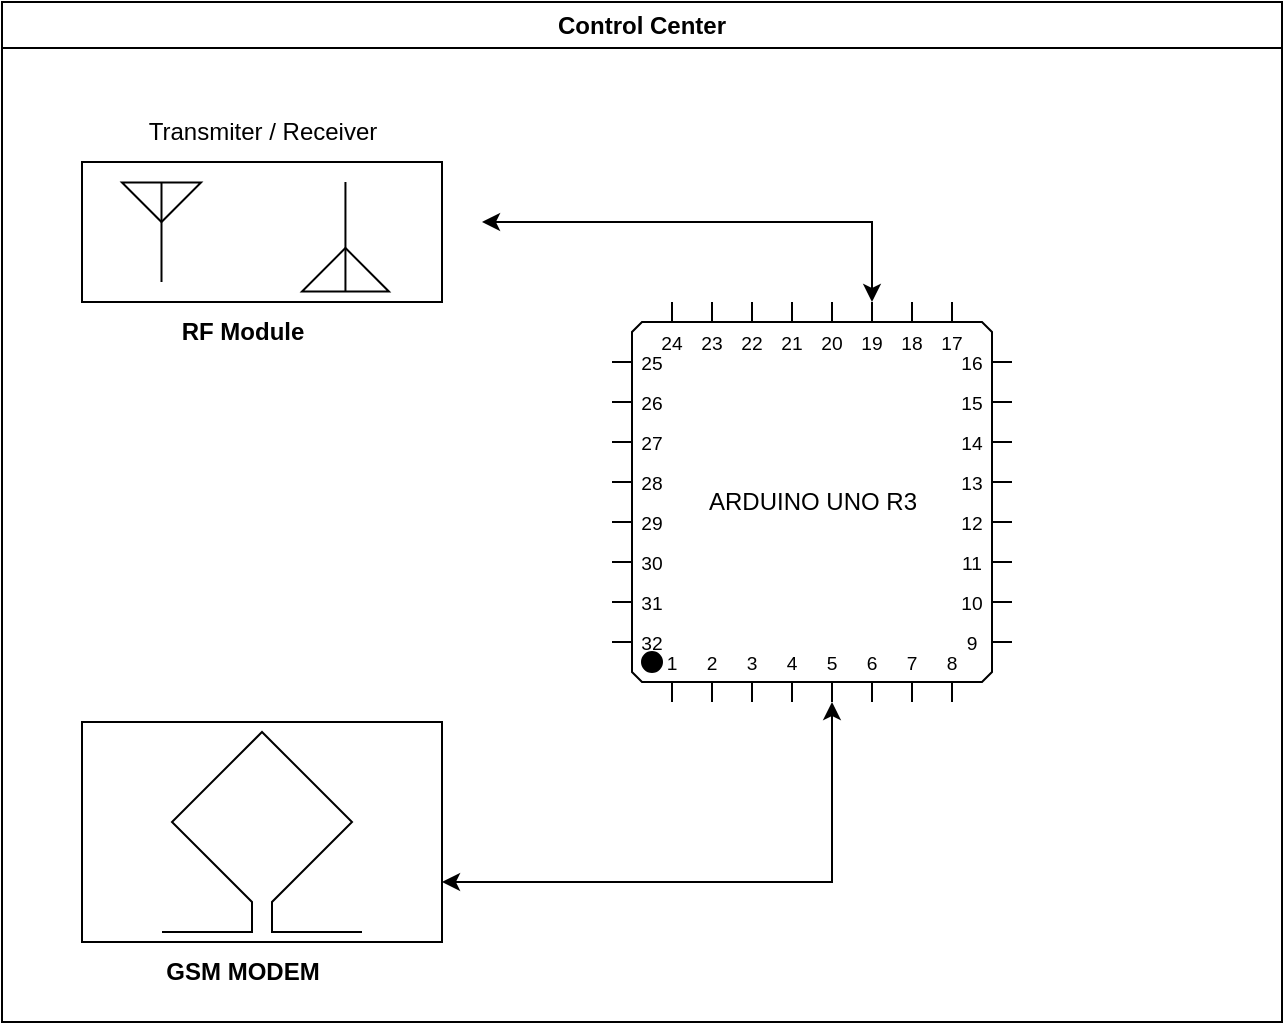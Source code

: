 <mxfile version="20.8.12" type="github">
  <diagram name="Page-1" id="AnMOG2GN0dtqPrZKWgCM">
    <mxGraphModel dx="978" dy="513" grid="1" gridSize="10" guides="1" tooltips="1" connect="1" arrows="1" fold="1" page="1" pageScale="1" pageWidth="850" pageHeight="1100" math="0" shadow="0">
      <root>
        <mxCell id="0" />
        <mxCell id="1" parent="0" />
        <mxCell id="VSblfYa6hqs7yA2SXt9l-4" value="Control Center" style="swimlane;whiteSpace=wrap;html=1;" vertex="1" parent="1">
          <mxGeometry x="120" y="260" width="640" height="510" as="geometry" />
        </mxCell>
        <mxCell id="VSblfYa6hqs7yA2SXt9l-5" value="ARDUINO UNO R3" style="shadow=0;dashed=0;align=center;html=1;strokeWidth=1;shape=mxgraph.electrical.logic_gates.qfp_ic;labelNames=a,b,c,d,e,f,g,h,i,j,k,l,m,n,o,p,q,r,s,t,u,v,w,x,y,z,a1,b1,c1,d1,e1,f1,g1,h1,i1,j1,k1,l1,m1,n1;" vertex="1" parent="VSblfYa6hqs7yA2SXt9l-4">
          <mxGeometry x="305" y="150" width="200" height="200" as="geometry" />
        </mxCell>
        <mxCell id="VSblfYa6hqs7yA2SXt9l-6" value="" style="rounded=0;whiteSpace=wrap;html=1;" vertex="1" parent="VSblfYa6hqs7yA2SXt9l-4">
          <mxGeometry x="40" y="80" width="180" height="70" as="geometry" />
        </mxCell>
        <mxCell id="VSblfYa6hqs7yA2SXt9l-8" value="" style="verticalLabelPosition=bottom;shadow=0;dashed=0;align=center;html=1;verticalAlign=top;shape=mxgraph.electrical.radio.aerial_-_antenna_2;" vertex="1" parent="VSblfYa6hqs7yA2SXt9l-4">
          <mxGeometry x="60" y="90" width="39.5" height="50" as="geometry" />
        </mxCell>
        <mxCell id="VSblfYa6hqs7yA2SXt9l-9" value="" style="verticalLabelPosition=bottom;shadow=0;dashed=0;align=center;html=1;verticalAlign=top;shape=mxgraph.electrical.radio.aerial_-_antenna_2;direction=west;" vertex="1" parent="VSblfYa6hqs7yA2SXt9l-4">
          <mxGeometry x="150" y="90" width="43.45" height="55" as="geometry" />
        </mxCell>
        <mxCell id="VSblfYa6hqs7yA2SXt9l-10" value="RF Module" style="text;html=1;align=center;verticalAlign=middle;resizable=0;points=[];autosize=1;strokeColor=none;fillColor=none;fontStyle=1" vertex="1" parent="VSblfYa6hqs7yA2SXt9l-4">
          <mxGeometry x="80" y="150" width="80" height="30" as="geometry" />
        </mxCell>
        <mxCell id="VSblfYa6hqs7yA2SXt9l-11" value="Transmiter&lt;span style=&quot;white-space: pre;&quot;&gt;	&lt;/span&gt;/&lt;span style=&quot;white-space: pre;&quot;&gt;	&lt;/span&gt;Receiver" style="text;html=1;align=center;verticalAlign=middle;resizable=0;points=[];autosize=1;strokeColor=none;fillColor=none;" vertex="1" parent="VSblfYa6hqs7yA2SXt9l-4">
          <mxGeometry x="40" y="50" width="180" height="30" as="geometry" />
        </mxCell>
        <mxCell id="VSblfYa6hqs7yA2SXt9l-12" value="" style="endArrow=classic;startArrow=classic;html=1;rounded=0;entryX=0;entryY=0;entryDx=130;entryDy=0;entryPerimeter=0;" edge="1" parent="VSblfYa6hqs7yA2SXt9l-4" target="VSblfYa6hqs7yA2SXt9l-5">
          <mxGeometry width="50" height="50" relative="1" as="geometry">
            <mxPoint x="240" y="110" as="sourcePoint" />
            <mxPoint x="430" y="110" as="targetPoint" />
            <Array as="points">
              <mxPoint x="435" y="110" />
            </Array>
          </mxGeometry>
        </mxCell>
        <mxCell id="VSblfYa6hqs7yA2SXt9l-13" value="" style="rounded=0;whiteSpace=wrap;html=1;" vertex="1" parent="VSblfYa6hqs7yA2SXt9l-4">
          <mxGeometry x="40" y="360" width="180" height="110" as="geometry" />
        </mxCell>
        <mxCell id="VSblfYa6hqs7yA2SXt9l-14" value="GSM MODEM" style="text;html=1;align=center;verticalAlign=middle;resizable=0;points=[];autosize=1;strokeColor=none;fillColor=none;fontStyle=1" vertex="1" parent="VSblfYa6hqs7yA2SXt9l-4">
          <mxGeometry x="70" y="470" width="100" height="30" as="geometry" />
        </mxCell>
        <mxCell id="VSblfYa6hqs7yA2SXt9l-15" value="" style="pointerEvents=1;verticalLabelPosition=bottom;shadow=0;dashed=0;align=center;html=1;verticalAlign=top;shape=mxgraph.electrical.miscellaneous.loop_antenna" vertex="1" parent="VSblfYa6hqs7yA2SXt9l-4">
          <mxGeometry x="80" y="365" width="100" height="100" as="geometry" />
        </mxCell>
        <mxCell id="VSblfYa6hqs7yA2SXt9l-16" value="" style="endArrow=classic;startArrow=classic;html=1;rounded=0;entryX=0;entryY=1;entryDx=110;entryDy=0;entryPerimeter=0;" edge="1" parent="VSblfYa6hqs7yA2SXt9l-4" target="VSblfYa6hqs7yA2SXt9l-5">
          <mxGeometry width="50" height="50" relative="1" as="geometry">
            <mxPoint x="220" y="440" as="sourcePoint" />
            <mxPoint x="270" y="390" as="targetPoint" />
            <Array as="points">
              <mxPoint x="415" y="440" />
            </Array>
          </mxGeometry>
        </mxCell>
      </root>
    </mxGraphModel>
  </diagram>
</mxfile>
